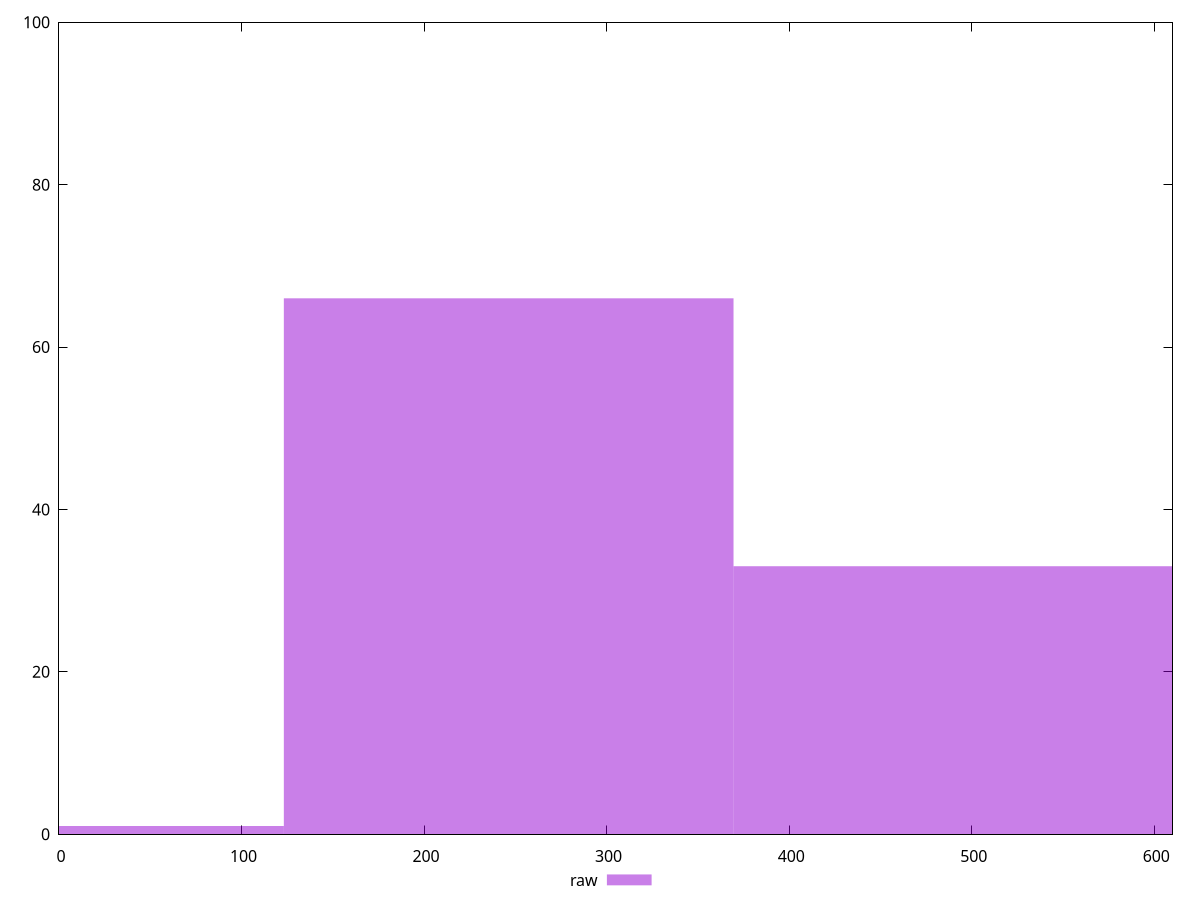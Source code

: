 reset

$raw <<EOF
246.3441285069184 66
492.6882570138368 33
0 1
EOF

set key outside below
set boxwidth 246.3441285069184
set xrange [0:610]
set yrange [0:100]
set trange [0:100]
set style fill transparent solid 0.5 noborder
set terminal svg size 640, 490 enhanced background rgb 'white'
set output "report_00013_2021-02-09T12-04-24.940Z/uses-webp-images/samples/pages+cached/raw/histogram.svg"

plot $raw title "raw" with boxes

reset
